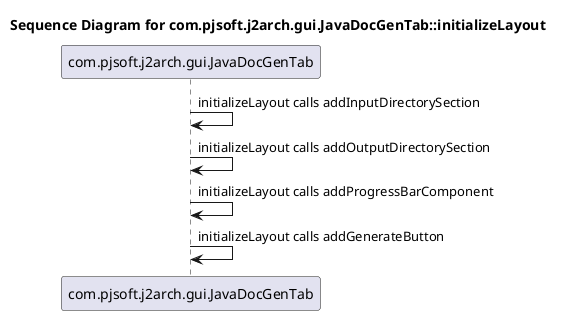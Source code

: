 @startuml
title Sequence Diagram for com.pjsoft.j2arch.gui.JavaDocGenTab::initializeLayout
com.pjsoft.j2arch.gui.JavaDocGenTab -> com.pjsoft.j2arch.gui.JavaDocGenTab : initializeLayout calls addInputDirectorySection
com.pjsoft.j2arch.gui.JavaDocGenTab -> com.pjsoft.j2arch.gui.JavaDocGenTab : initializeLayout calls addOutputDirectorySection
com.pjsoft.j2arch.gui.JavaDocGenTab -> com.pjsoft.j2arch.gui.JavaDocGenTab : initializeLayout calls addProgressBarComponent
com.pjsoft.j2arch.gui.JavaDocGenTab -> com.pjsoft.j2arch.gui.JavaDocGenTab : initializeLayout calls addGenerateButton
@enduml
